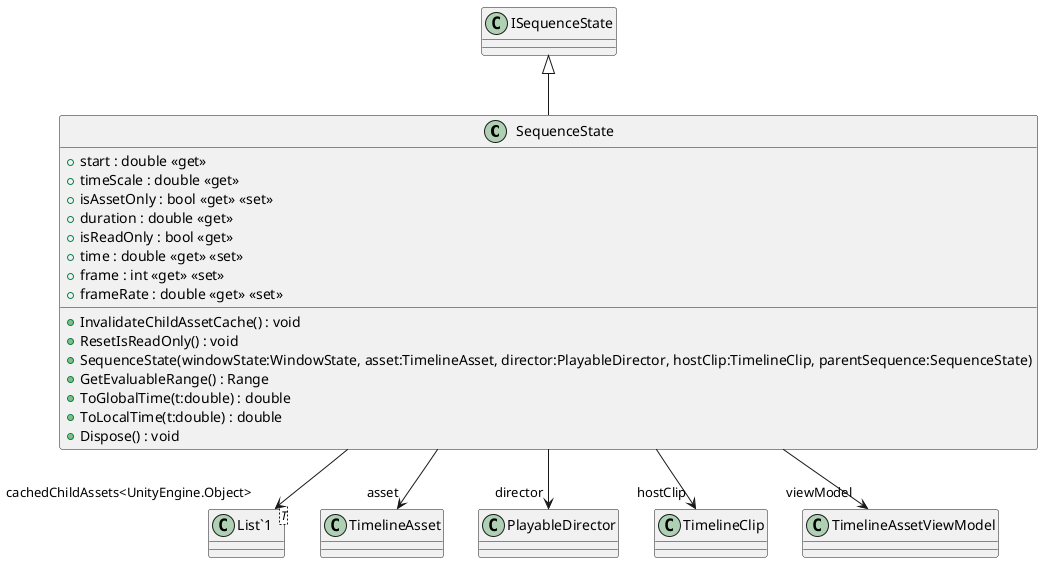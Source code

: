 @startuml
class SequenceState {
    + start : double <<get>>
    + timeScale : double <<get>>
    + isAssetOnly : bool <<get>> <<set>>
    + duration : double <<get>>
    + InvalidateChildAssetCache() : void
    + isReadOnly : bool <<get>>
    + ResetIsReadOnly() : void
    + time : double <<get>> <<set>>
    + frame : int <<get>> <<set>>
    + frameRate : double <<get>> <<set>>
    + SequenceState(windowState:WindowState, asset:TimelineAsset, director:PlayableDirector, hostClip:TimelineClip, parentSequence:SequenceState)
    + GetEvaluableRange() : Range
    + ToGlobalTime(t:double) : double
    + ToLocalTime(t:double) : double
    + Dispose() : void
}
class "List`1"<T> {
}
ISequenceState <|-- SequenceState
SequenceState --> "asset" TimelineAsset
SequenceState --> "director" PlayableDirector
SequenceState --> "hostClip" TimelineClip
SequenceState --> "cachedChildAssets<UnityEngine.Object>" "List`1"
SequenceState --> "viewModel" TimelineAssetViewModel
@enduml
